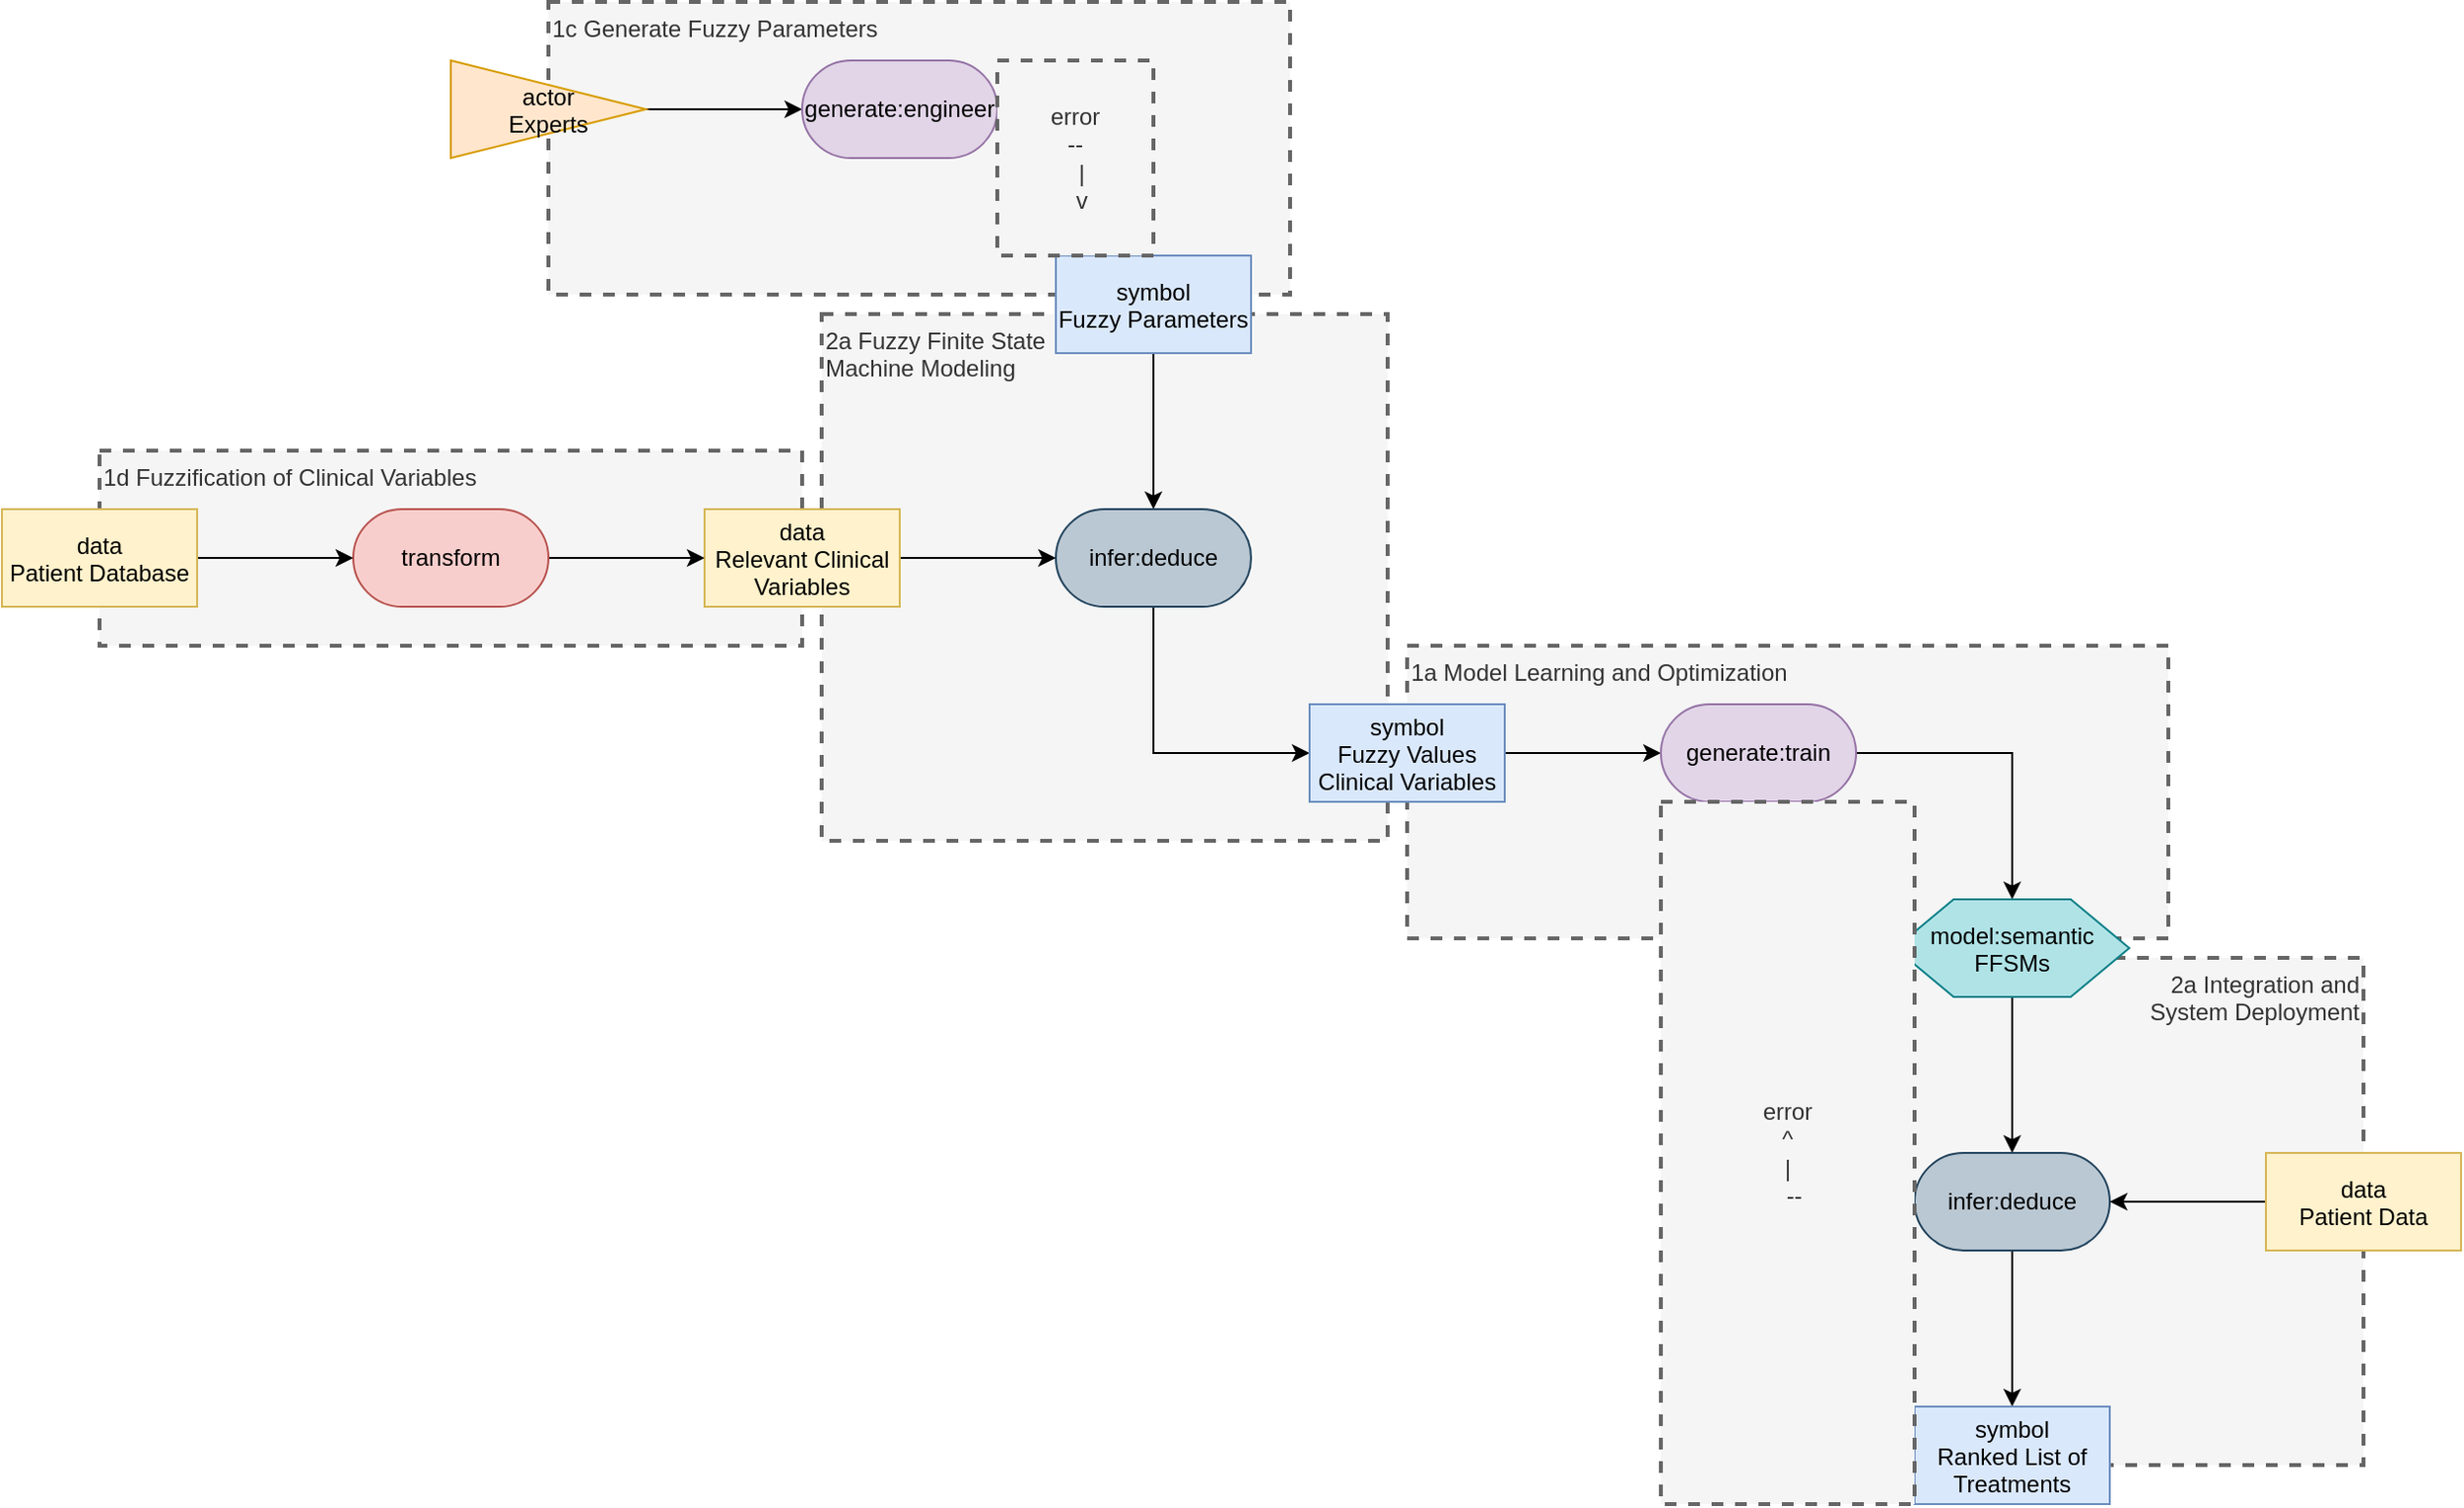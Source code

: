 <mxfile version="27.0.1" pages="2">
  <diagram name="Page-1" id="Lx7Ffxo8RDg6zwr4xN6y">
    <mxGraphModel dx="1572" dy="942" grid="1" gridSize="10" guides="1" tooltips="1" connect="1" arrows="1" fold="1" page="1" pageScale="1" pageWidth="3300" pageHeight="4681" math="0" shadow="0">
      <root>
        <mxCell id="0" />
        <mxCell id="1" parent="0" />
        <mxCell id="yYN7R1o226IJ-Zx73P23-35" value="&lt;div&gt;2a Integration and&lt;/div&gt;&lt;div&gt;System Deployment&lt;/div&gt;" style="text;html=1;align=right;verticalAlign=top;whiteSpace=wrap;rounded=0;dashed=1;fillColor=#f5f5f5;fontColor=#333333;strokeColor=#666666;strokeWidth=2;" name="text" vertex="1" parent="1">
          <mxGeometry x="1060" y="690" width="260" height="260" as="geometry" />
        </mxCell>
        <mxCell id="yYN7R1o226IJ-Zx73P23-34" value="1a Model Learning and Optimization" style="text;html=1;align=left;verticalAlign=top;whiteSpace=wrap;rounded=0;dashed=1;fillColor=#f5f5f5;fontColor=#333333;strokeColor=#666666;strokeWidth=2;" name="text" vertex="1" parent="1">
          <mxGeometry x="830" y="530" width="390" height="150" as="geometry" />
        </mxCell>
        <mxCell id="yYN7R1o226IJ-Zx73P23-33" value="1d Fuzzification of Clinical Variables" style="text;html=1;align=left;verticalAlign=top;whiteSpace=wrap;rounded=0;dashed=1;fillColor=#f5f5f5;fontColor=#333333;strokeColor=#666666;strokeWidth=2;" name="text" vertex="1" parent="1">
          <mxGeometry x="160" y="430" width="360" height="100" as="geometry" />
        </mxCell>
        <mxCell id="yYN7R1o226IJ-Zx73P23-32" value="&lt;div&gt;2a Fuzzy Finite State&lt;/div&gt;&lt;div&gt;Machine Modeling&lt;/div&gt;" style="text;html=1;align=left;verticalAlign=top;whiteSpace=wrap;rounded=0;dashed=1;fillColor=#f5f5f5;fontColor=#333333;strokeColor=#666666;strokeWidth=2;" name="text" vertex="1" parent="1">
          <mxGeometry x="530" y="360" width="290" height="270" as="geometry" />
        </mxCell>
        <mxCell id="yYN7R1o226IJ-Zx73P23-30" value="1c Generate Fuzzy Parameters" style="text;html=1;align=left;verticalAlign=top;whiteSpace=wrap;rounded=0;dashed=1;fillColor=#f5f5f5;fontColor=#333333;strokeColor=#666666;strokeWidth=2;" name="text" vertex="1" parent="1">
          <mxGeometry x="390" y="200" width="380" height="150" as="geometry" />
        </mxCell>
        <mxCell id="yYN7R1o226IJ-Zx73P23-4" style="edgeStyle=orthogonalEdgeStyle;rounded=0;orthogonalLoop=1;jettySize=auto;html=1;entryX=0;entryY=0.5;entryDx=0;entryDy=0;" edge="1" parent="1" source="yYN7R1o226IJ-Zx73P23-1" target="yYN7R1o226IJ-Zx73P23-3">
          <mxGeometry relative="1" as="geometry" />
        </mxCell>
        <mxCell id="yYN7R1o226IJ-Zx73P23-1" value="actor&#xa;Experts" style="triangle;fillColor=#ffe6cc;strokeColor=#d79b00;" name="actor" vertex="1" parent="1">
          <mxGeometry x="340" y="230" width="100" height="50" as="geometry" />
        </mxCell>
        <mxCell id="yYN7R1o226IJ-Zx73P23-3" value="generate:engineer" style="rounded=1;whiteSpace=wrap;html=1;arcSize=50;fillColor=#e1d5e7;strokeColor=#9673a6;" name="generate:engineer" vertex="1" parent="1">
          <mxGeometry x="520" y="230" width="100" height="50" as="geometry" />
        </mxCell>
        <mxCell id="yYN7R1o226IJ-Zx73P23-9" style="edgeStyle=orthogonalEdgeStyle;rounded=0;orthogonalLoop=1;jettySize=auto;html=1;exitX=0.5;exitY=1;exitDx=0;exitDy=0;entryX=0.5;entryY=0;entryDx=0;entryDy=0;" edge="1" parent="1" source="yYN7R1o226IJ-Zx73P23-5" target="yYN7R1o226IJ-Zx73P23-8">
          <mxGeometry relative="1" as="geometry" />
        </mxCell>
        <mxCell id="yYN7R1o226IJ-Zx73P23-5" value="symbol&#xa;Fuzzy Parameters" style="rectangle;fillColor=#dae8fc;strokeColor=#6c8ebf;" name="symbol" vertex="1" parent="1">
          <mxGeometry x="650" y="330" width="100" height="50" as="geometry" />
        </mxCell>
        <mxCell id="yYN7R1o226IJ-Zx73P23-7" value="&lt;div&gt;error&lt;/div&gt;&lt;div&gt;--&lt;/div&gt;&lt;div&gt;&amp;nbsp; |&lt;/div&gt;&lt;div&gt;&amp;nbsp; v&lt;/div&gt;" style="text;html=1;align=center;verticalAlign=middle;whiteSpace=wrap;rounded=0;dashed=1;fillColor=#f5f5f5;fontColor=#333333;strokeColor=#666666;strokeWidth=2;" name="text" vertex="1" parent="1">
          <mxGeometry x="620" y="230" width="80" height="100" as="geometry" />
        </mxCell>
        <mxCell id="yYN7R1o226IJ-Zx73P23-17" style="edgeStyle=orthogonalEdgeStyle;rounded=0;orthogonalLoop=1;jettySize=auto;html=1;exitX=0.5;exitY=1;exitDx=0;exitDy=0;entryX=0;entryY=0.5;entryDx=0;entryDy=0;" edge="1" parent="1" source="yYN7R1o226IJ-Zx73P23-8" target="yYN7R1o226IJ-Zx73P23-16">
          <mxGeometry relative="1" as="geometry" />
        </mxCell>
        <mxCell id="yYN7R1o226IJ-Zx73P23-8" value="infer:deduce" style="rounded=1;whiteSpace=wrap;html=1;arcSize=50;fillColor=#bac8d3;strokeColor=#23445d;" name="infer:deduce" vertex="1" parent="1">
          <mxGeometry x="650" y="460" width="100" height="50" as="geometry" />
        </mxCell>
        <mxCell id="yYN7R1o226IJ-Zx73P23-11" style="edgeStyle=orthogonalEdgeStyle;rounded=0;orthogonalLoop=1;jettySize=auto;html=1;exitX=1;exitY=0.5;exitDx=0;exitDy=0;entryX=0;entryY=0.5;entryDx=0;entryDy=0;" edge="1" parent="1" source="yYN7R1o226IJ-Zx73P23-10" target="yYN7R1o226IJ-Zx73P23-8">
          <mxGeometry relative="1" as="geometry" />
        </mxCell>
        <mxCell id="yYN7R1o226IJ-Zx73P23-10" value="data&#xa;Relevant Clinical&#xa;Variables" style="rectangle;fillColor=#fff2cc;strokeColor=#d6b656;" name="data" vertex="1" parent="1">
          <mxGeometry x="470" y="460" width="100" height="50" as="geometry" />
        </mxCell>
        <mxCell id="yYN7R1o226IJ-Zx73P23-13" style="edgeStyle=orthogonalEdgeStyle;rounded=0;orthogonalLoop=1;jettySize=auto;html=1;exitX=1;exitY=0.5;exitDx=0;exitDy=0;entryX=0;entryY=0.5;entryDx=0;entryDy=0;" edge="1" parent="1" source="yYN7R1o226IJ-Zx73P23-12" target="yYN7R1o226IJ-Zx73P23-10">
          <mxGeometry relative="1" as="geometry" />
        </mxCell>
        <mxCell id="yYN7R1o226IJ-Zx73P23-12" value="transform" style="rounded=1;whiteSpace=wrap;html=1;arcSize=50;fillColor=#f8cecc;strokeColor=#b85450;" name="transform" vertex="1" parent="1">
          <mxGeometry x="290" y="460" width="100" height="50" as="geometry" />
        </mxCell>
        <mxCell id="yYN7R1o226IJ-Zx73P23-15" style="edgeStyle=orthogonalEdgeStyle;rounded=0;orthogonalLoop=1;jettySize=auto;html=1;exitX=1;exitY=0.5;exitDx=0;exitDy=0;entryX=0;entryY=0.5;entryDx=0;entryDy=0;" edge="1" parent="1" source="yYN7R1o226IJ-Zx73P23-14" target="yYN7R1o226IJ-Zx73P23-12">
          <mxGeometry relative="1" as="geometry" />
        </mxCell>
        <mxCell id="yYN7R1o226IJ-Zx73P23-14" value="data&#xa;Patient Database" style="rectangle;fillColor=#fff2cc;strokeColor=#d6b656;" name="data" vertex="1" parent="1">
          <mxGeometry x="110" y="460" width="100" height="50" as="geometry" />
        </mxCell>
        <mxCell id="yYN7R1o226IJ-Zx73P23-19" style="edgeStyle=orthogonalEdgeStyle;rounded=0;orthogonalLoop=1;jettySize=auto;html=1;exitX=1;exitY=0.5;exitDx=0;exitDy=0;entryX=0;entryY=0.5;entryDx=0;entryDy=0;" edge="1" parent="1" source="yYN7R1o226IJ-Zx73P23-16" target="yYN7R1o226IJ-Zx73P23-18">
          <mxGeometry relative="1" as="geometry" />
        </mxCell>
        <mxCell id="yYN7R1o226IJ-Zx73P23-16" value="symbol&#xa;Fuzzy Values&#xa;Clinical Variables" style="rectangle;fillColor=#dae8fc;strokeColor=#6c8ebf;" name="symbol" vertex="1" parent="1">
          <mxGeometry x="780" y="560" width="100" height="50" as="geometry" />
        </mxCell>
        <mxCell id="yYN7R1o226IJ-Zx73P23-21" style="edgeStyle=orthogonalEdgeStyle;rounded=0;orthogonalLoop=1;jettySize=auto;html=1;exitX=1;exitY=0.5;exitDx=0;exitDy=0;entryX=0.5;entryY=0;entryDx=0;entryDy=0;" edge="1" parent="1" source="yYN7R1o226IJ-Zx73P23-18" target="yYN7R1o226IJ-Zx73P23-20">
          <mxGeometry relative="1" as="geometry" />
        </mxCell>
        <mxCell id="yYN7R1o226IJ-Zx73P23-18" value="generate:train" style="rounded=1;whiteSpace=wrap;html=1;arcSize=50;fillColor=#e1d5e7;strokeColor=#9673a6;" name="generate:train" vertex="1" parent="1">
          <mxGeometry x="960" y="560" width="100" height="50" as="geometry" />
        </mxCell>
        <mxCell id="yYN7R1o226IJ-Zx73P23-23" style="edgeStyle=orthogonalEdgeStyle;rounded=0;orthogonalLoop=1;jettySize=auto;html=1;exitX=0.5;exitY=1;exitDx=0;exitDy=0;entryX=0.5;entryY=0;entryDx=0;entryDy=0;" edge="1" parent="1" source="yYN7R1o226IJ-Zx73P23-20" target="yYN7R1o226IJ-Zx73P23-22">
          <mxGeometry relative="1" as="geometry" />
        </mxCell>
        <mxCell id="yYN7R1o226IJ-Zx73P23-20" value="model:semantic&#xa;FFSMs" style="shape=hexagon;perimeter=hexagonPerimeter2;fillColor=#b0e3e6;strokeColor=#0e8088;" name="model" vertex="1" parent="1">
          <mxGeometry x="1080" y="660" width="120" height="50" as="geometry" />
        </mxCell>
        <mxCell id="yYN7R1o226IJ-Zx73P23-27" style="edgeStyle=orthogonalEdgeStyle;rounded=0;orthogonalLoop=1;jettySize=auto;html=1;exitX=0.5;exitY=1;exitDx=0;exitDy=0;entryX=0.5;entryY=0;entryDx=0;entryDy=0;" edge="1" parent="1" source="yYN7R1o226IJ-Zx73P23-22" target="yYN7R1o226IJ-Zx73P23-26">
          <mxGeometry relative="1" as="geometry" />
        </mxCell>
        <mxCell id="yYN7R1o226IJ-Zx73P23-22" value="infer:deduce" style="rounded=1;whiteSpace=wrap;html=1;arcSize=50;fillColor=#bac8d3;strokeColor=#23445d;" name="infer:deduce" vertex="1" parent="1">
          <mxGeometry x="1090" y="790" width="100" height="50" as="geometry" />
        </mxCell>
        <mxCell id="yYN7R1o226IJ-Zx73P23-25" style="edgeStyle=orthogonalEdgeStyle;rounded=0;orthogonalLoop=1;jettySize=auto;html=1;exitX=0;exitY=0.5;exitDx=0;exitDy=0;entryX=1;entryY=0.5;entryDx=0;entryDy=0;" edge="1" parent="1" source="yYN7R1o226IJ-Zx73P23-24" target="yYN7R1o226IJ-Zx73P23-22">
          <mxGeometry relative="1" as="geometry" />
        </mxCell>
        <mxCell id="yYN7R1o226IJ-Zx73P23-24" value="data&#xa;Patient Data" style="rectangle;fillColor=#fff2cc;strokeColor=#d6b656;" name="data" vertex="1" parent="1">
          <mxGeometry x="1270" y="790" width="100" height="50" as="geometry" />
        </mxCell>
        <mxCell id="yYN7R1o226IJ-Zx73P23-26" value="symbol&#xa;Ranked List of&#xa;Treatments" style="rectangle;fillColor=#dae8fc;strokeColor=#6c8ebf;" name="symbol" vertex="1" parent="1">
          <mxGeometry x="1090" y="920" width="100" height="50" as="geometry" />
        </mxCell>
        <mxCell id="yYN7R1o226IJ-Zx73P23-29" value="&lt;div&gt;error&lt;/div&gt;&lt;div&gt;^&lt;/div&gt;&lt;div&gt;|&lt;/div&gt;&lt;div&gt;&amp;nbsp; --&lt;/div&gt;" style="text;html=1;align=center;verticalAlign=middle;whiteSpace=wrap;rounded=0;dashed=1;fillColor=#f5f5f5;fontColor=#333333;strokeColor=#666666;strokeWidth=2;" name="text" vertex="1" parent="1">
          <mxGeometry x="960" y="610" width="130" height="360" as="geometry" />
        </mxCell>
      </root>
    </mxGraphModel>
  </diagram>
  <diagram id="ctMv1Yl6Pyt4GA1aXjXk" name="Page-2">
    <mxGraphModel dx="1310" dy="785" grid="1" gridSize="10" guides="1" tooltips="1" connect="1" arrows="1" fold="1" page="1" pageScale="1" pageWidth="3300" pageHeight="4681" math="0" shadow="0">
      <root>
        <mxCell id="0" />
        <mxCell id="1" parent="0" />
        <mxCell id="yxfdufXuuj0HRZxv_CQ_-1" value="&lt;div&gt;2a Integration and&lt;/div&gt;&lt;div&gt;System Deployment&lt;/div&gt;" style="text;html=1;align=right;verticalAlign=top;whiteSpace=wrap;rounded=0;dashed=1;fillColor=#f5f5f5;fontColor=#333333;strokeColor=#666666;strokeWidth=2;" name="text" vertex="1" parent="1">
          <mxGeometry x="1060" y="690" width="260" height="260" as="geometry" />
        </mxCell>
        <mxCell id="yxfdufXuuj0HRZxv_CQ_-2" value="1a Model Learning and Optimization" style="text;html=1;align=left;verticalAlign=top;whiteSpace=wrap;rounded=0;dashed=1;fillColor=#f5f5f5;fontColor=#333333;strokeColor=#666666;strokeWidth=2;" name="text" vertex="1" parent="1">
          <mxGeometry x="830" y="530" width="390" height="150" as="geometry" />
        </mxCell>
        <mxCell id="yxfdufXuuj0HRZxv_CQ_-3" value="1d Fuzzification of Clinical Variables" style="text;html=1;align=left;verticalAlign=top;whiteSpace=wrap;rounded=0;dashed=1;fillColor=#f5f5f5;fontColor=#333333;strokeColor=#666666;strokeWidth=2;" name="text" vertex="1" parent="1">
          <mxGeometry x="160" y="430" width="360" height="100" as="geometry" />
        </mxCell>
        <mxCell id="yxfdufXuuj0HRZxv_CQ_-4" value="&lt;div&gt;2a Fuzzy Finite State&lt;/div&gt;&lt;div&gt;Machine Modeling&lt;/div&gt;" style="text;html=1;align=left;verticalAlign=top;whiteSpace=wrap;rounded=0;dashed=1;fillColor=#f5f5f5;fontColor=#333333;strokeColor=#666666;strokeWidth=2;" name="text" vertex="1" parent="1">
          <mxGeometry x="530" y="360" width="290" height="270" as="geometry" />
        </mxCell>
        <mxCell id="yxfdufXuuj0HRZxv_CQ_-5" value="1c Generate Fuzzy Parameters" style="text;html=1;align=left;verticalAlign=top;whiteSpace=wrap;rounded=0;dashed=1;fillColor=#f5f5f5;fontColor=#333333;strokeColor=#666666;strokeWidth=2;" name="text" vertex="1" parent="1">
          <mxGeometry x="390" y="200" width="380" height="150" as="geometry" />
        </mxCell>
        <mxCell id="yxfdufXuuj0HRZxv_CQ_-6" style="edgeStyle=orthogonalEdgeStyle;rounded=0;orthogonalLoop=1;jettySize=auto;html=1;entryX=0;entryY=0.5;entryDx=0;entryDy=0;" edge="1" parent="1" source="yxfdufXuuj0HRZxv_CQ_-7" target="yxfdufXuuj0HRZxv_CQ_-8">
          <mxGeometry relative="1" as="geometry" />
        </mxCell>
        <mxCell id="yxfdufXuuj0HRZxv_CQ_-7" value="actor&#xa;Experts" style="triangle;fillColor=#ffe6cc;strokeColor=#d79b00;" name="actor" vertex="1" parent="1">
          <mxGeometry x="340" y="230" width="100" height="50" as="geometry" />
        </mxCell>
        <mxCell id="yxfdufXuuj0HRZxv_CQ_-42" style="edgeStyle=orthogonalEdgeStyle;rounded=0;orthogonalLoop=1;jettySize=auto;html=1;exitX=1;exitY=0.5;exitDx=0;exitDy=0;entryX=0.5;entryY=0;entryDx=0;entryDy=0;" edge="1" parent="1" source="yxfdufXuuj0HRZxv_CQ_-8" target="yxfdufXuuj0HRZxv_CQ_-41">
          <mxGeometry relative="1" as="geometry" />
        </mxCell>
        <mxCell id="yxfdufXuuj0HRZxv_CQ_-8" value="generate:engineer" style="rounded=1;whiteSpace=wrap;html=1;arcSize=50;fillColor=#e1d5e7;strokeColor=#9673a6;" name="generate:engineer" vertex="1" parent="1">
          <mxGeometry x="520" y="230" width="100" height="50" as="geometry" />
        </mxCell>
        <mxCell id="yxfdufXuuj0HRZxv_CQ_-11" value="replaced symbol with model to go from generate:engineer to infer:deduce and from data to infer:deduce" style="text;html=1;align=center;verticalAlign=middle;whiteSpace=wrap;rounded=0;dashed=1;fillColor=#f5f5f5;fontColor=#333333;strokeColor=#666666;strokeWidth=2;" name="text" vertex="1" parent="1">
          <mxGeometry x="790" y="250" width="140" height="80" as="geometry" />
        </mxCell>
        <mxCell id="yxfdufXuuj0HRZxv_CQ_-12" style="edgeStyle=orthogonalEdgeStyle;rounded=0;orthogonalLoop=1;jettySize=auto;html=1;exitX=0.5;exitY=1;exitDx=0;exitDy=0;entryX=0;entryY=0.5;entryDx=0;entryDy=0;" edge="1" parent="1" source="yxfdufXuuj0HRZxv_CQ_-13" target="yxfdufXuuj0HRZxv_CQ_-21">
          <mxGeometry relative="1" as="geometry" />
        </mxCell>
        <mxCell id="yxfdufXuuj0HRZxv_CQ_-13" value="infer:deduce" style="rounded=1;whiteSpace=wrap;html=1;arcSize=50;fillColor=#bac8d3;strokeColor=#23445d;" name="infer:deduce" vertex="1" parent="1">
          <mxGeometry x="650" y="460" width="100" height="50" as="geometry" />
        </mxCell>
        <mxCell id="yxfdufXuuj0HRZxv_CQ_-14" style="edgeStyle=orthogonalEdgeStyle;rounded=0;orthogonalLoop=1;jettySize=auto;html=1;exitX=1;exitY=0.5;exitDx=0;exitDy=0;entryX=0;entryY=0.5;entryDx=0;entryDy=0;" edge="1" parent="1" source="yxfdufXuuj0HRZxv_CQ_-15" target="yxfdufXuuj0HRZxv_CQ_-13">
          <mxGeometry relative="1" as="geometry" />
        </mxCell>
        <mxCell id="yxfdufXuuj0HRZxv_CQ_-15" value="data&#xa;Relevant Clinical&#xa;Variables" style="rectangle;fillColor=#fff2cc;strokeColor=#d6b656;" name="data" vertex="1" parent="1">
          <mxGeometry x="470" y="460" width="100" height="50" as="geometry" />
        </mxCell>
        <mxCell id="yxfdufXuuj0HRZxv_CQ_-16" style="edgeStyle=orthogonalEdgeStyle;rounded=0;orthogonalLoop=1;jettySize=auto;html=1;exitX=1;exitY=0.5;exitDx=0;exitDy=0;entryX=0;entryY=0.5;entryDx=0;entryDy=0;" edge="1" parent="1" source="yxfdufXuuj0HRZxv_CQ_-17" target="yxfdufXuuj0HRZxv_CQ_-15">
          <mxGeometry relative="1" as="geometry" />
        </mxCell>
        <mxCell id="yxfdufXuuj0HRZxv_CQ_-17" value="transform" style="rounded=1;whiteSpace=wrap;html=1;arcSize=50;fillColor=#f8cecc;strokeColor=#b85450;" name="transform" vertex="1" parent="1">
          <mxGeometry x="290" y="460" width="100" height="50" as="geometry" />
        </mxCell>
        <mxCell id="yxfdufXuuj0HRZxv_CQ_-18" style="edgeStyle=orthogonalEdgeStyle;rounded=0;orthogonalLoop=1;jettySize=auto;html=1;exitX=1;exitY=0.5;exitDx=0;exitDy=0;entryX=0;entryY=0.5;entryDx=0;entryDy=0;" edge="1" parent="1" source="yxfdufXuuj0HRZxv_CQ_-19" target="yxfdufXuuj0HRZxv_CQ_-17">
          <mxGeometry relative="1" as="geometry" />
        </mxCell>
        <mxCell id="yxfdufXuuj0HRZxv_CQ_-19" value="data&#xa;Patient Database" style="rectangle;fillColor=#fff2cc;strokeColor=#d6b656;" name="data" vertex="1" parent="1">
          <mxGeometry x="110" y="460" width="100" height="50" as="geometry" />
        </mxCell>
        <mxCell id="yxfdufXuuj0HRZxv_CQ_-20" style="edgeStyle=orthogonalEdgeStyle;rounded=0;orthogonalLoop=1;jettySize=auto;html=1;exitX=1;exitY=0.5;exitDx=0;exitDy=0;entryX=0;entryY=0.5;entryDx=0;entryDy=0;" edge="1" parent="1" source="yxfdufXuuj0HRZxv_CQ_-21" target="yxfdufXuuj0HRZxv_CQ_-23">
          <mxGeometry relative="1" as="geometry" />
        </mxCell>
        <mxCell id="yxfdufXuuj0HRZxv_CQ_-21" value="symbol&#xa;Fuzzy Values&#xa;Clinical Variables" style="rectangle;fillColor=#dae8fc;strokeColor=#6c8ebf;" name="symbol" vertex="1" parent="1">
          <mxGeometry x="780" y="560" width="100" height="50" as="geometry" />
        </mxCell>
        <mxCell id="yxfdufXuuj0HRZxv_CQ_-22" style="edgeStyle=orthogonalEdgeStyle;rounded=0;orthogonalLoop=1;jettySize=auto;html=1;exitX=1;exitY=0.5;exitDx=0;exitDy=0;entryX=0.5;entryY=0;entryDx=0;entryDy=0;" edge="1" parent="1" source="yxfdufXuuj0HRZxv_CQ_-23" target="yxfdufXuuj0HRZxv_CQ_-25">
          <mxGeometry relative="1" as="geometry" />
        </mxCell>
        <mxCell id="yxfdufXuuj0HRZxv_CQ_-23" value="generate:train" style="rounded=1;whiteSpace=wrap;html=1;arcSize=50;fillColor=#e1d5e7;strokeColor=#9673a6;" name="generate:train" vertex="1" parent="1">
          <mxGeometry x="960" y="560" width="100" height="50" as="geometry" />
        </mxCell>
        <mxCell id="yxfdufXuuj0HRZxv_CQ_-24" style="edgeStyle=orthogonalEdgeStyle;rounded=0;orthogonalLoop=1;jettySize=auto;html=1;exitX=0.5;exitY=1;exitDx=0;exitDy=0;entryX=0.5;entryY=0;entryDx=0;entryDy=0;" edge="1" parent="1" source="yxfdufXuuj0HRZxv_CQ_-25" target="yxfdufXuuj0HRZxv_CQ_-27">
          <mxGeometry relative="1" as="geometry" />
        </mxCell>
        <mxCell id="yxfdufXuuj0HRZxv_CQ_-25" value="model:semantic&#xa;FFSMs" style="shape=hexagon;perimeter=hexagonPerimeter2;fillColor=#b0e3e6;strokeColor=#0e8088;" name="model" vertex="1" parent="1">
          <mxGeometry x="1080" y="660" width="120" height="50" as="geometry" />
        </mxCell>
        <mxCell id="yxfdufXuuj0HRZxv_CQ_-26" style="edgeStyle=orthogonalEdgeStyle;rounded=0;orthogonalLoop=1;jettySize=auto;html=1;exitX=0.5;exitY=1;exitDx=0;exitDy=0;entryX=0.5;entryY=0;entryDx=0;entryDy=0;" edge="1" parent="1" source="yxfdufXuuj0HRZxv_CQ_-27" target="yxfdufXuuj0HRZxv_CQ_-30">
          <mxGeometry relative="1" as="geometry" />
        </mxCell>
        <mxCell id="yxfdufXuuj0HRZxv_CQ_-27" value="infer:deduce" style="rounded=1;whiteSpace=wrap;html=1;arcSize=50;fillColor=#bac8d3;strokeColor=#23445d;" name="infer:deduce" vertex="1" parent="1">
          <mxGeometry x="1090" y="790" width="100" height="50" as="geometry" />
        </mxCell>
        <mxCell id="yxfdufXuuj0HRZxv_CQ_-28" style="edgeStyle=orthogonalEdgeStyle;rounded=0;orthogonalLoop=1;jettySize=auto;html=1;exitX=0;exitY=0.5;exitDx=0;exitDy=0;entryX=1;entryY=0.5;entryDx=0;entryDy=0;" edge="1" parent="1" source="yxfdufXuuj0HRZxv_CQ_-29" target="yxfdufXuuj0HRZxv_CQ_-27">
          <mxGeometry relative="1" as="geometry" />
        </mxCell>
        <mxCell id="yxfdufXuuj0HRZxv_CQ_-29" value="data&#xa;Patient Data" style="rectangle;fillColor=#fff2cc;strokeColor=#d6b656;" name="data" vertex="1" parent="1">
          <mxGeometry x="1270" y="790" width="100" height="50" as="geometry" />
        </mxCell>
        <mxCell id="yxfdufXuuj0HRZxv_CQ_-45" style="edgeStyle=orthogonalEdgeStyle;rounded=0;orthogonalLoop=1;jettySize=auto;html=1;exitX=0;exitY=0.5;exitDx=0;exitDy=0;entryX=0.75;entryY=1;entryDx=0;entryDy=0;" edge="1" parent="1" source="yxfdufXuuj0HRZxv_CQ_-30" target="yxfdufXuuj0HRZxv_CQ_-21">
          <mxGeometry relative="1" as="geometry" />
        </mxCell>
        <mxCell id="yxfdufXuuj0HRZxv_CQ_-30" value="symbol&#xa;Ranked List of&#xa;Treatments" style="rectangle;fillColor=#dae8fc;strokeColor=#6c8ebf;" name="symbol" vertex="1" parent="1">
          <mxGeometry x="1090" y="920" width="100" height="50" as="geometry" />
        </mxCell>
        <mxCell id="yxfdufXuuj0HRZxv_CQ_-31" value="moved arrow to symbol instead of generate:train" style="text;html=1;align=center;verticalAlign=middle;whiteSpace=wrap;rounded=0;dashed=1;fillColor=#f5f5f5;fontColor=#333333;strokeColor=#666666;strokeWidth=2;" name="text" vertex="1" parent="1">
          <mxGeometry x="880" y="750" width="120" height="60" as="geometry" />
        </mxCell>
        <mxCell id="yxfdufXuuj0HRZxv_CQ_-43" style="edgeStyle=orthogonalEdgeStyle;rounded=0;orthogonalLoop=1;jettySize=auto;html=1;exitX=0.5;exitY=1;exitDx=0;exitDy=0;entryX=0.5;entryY=0;entryDx=0;entryDy=0;" edge="1" parent="1" source="yxfdufXuuj0HRZxv_CQ_-41" target="yxfdufXuuj0HRZxv_CQ_-13">
          <mxGeometry relative="1" as="geometry" />
        </mxCell>
        <mxCell id="yxfdufXuuj0HRZxv_CQ_-41" value="model&#xa;Fuzzy Patterns" style="shape=hexagon;perimeter=hexagonPerimeter2;fillColor=#b0e3e6;strokeColor=#0e8088;" name="model" vertex="1" parent="1">
          <mxGeometry x="640" y="330" width="120" height="50" as="geometry" />
        </mxCell>
      </root>
    </mxGraphModel>
  </diagram>
</mxfile>
